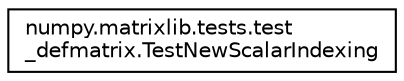 digraph "Graphical Class Hierarchy"
{
 // LATEX_PDF_SIZE
  edge [fontname="Helvetica",fontsize="10",labelfontname="Helvetica",labelfontsize="10"];
  node [fontname="Helvetica",fontsize="10",shape=record];
  rankdir="LR";
  Node0 [label="numpy.matrixlib.tests.test\l_defmatrix.TestNewScalarIndexing",height=0.2,width=0.4,color="black", fillcolor="white", style="filled",URL="$classnumpy_1_1matrixlib_1_1tests_1_1test__defmatrix_1_1TestNewScalarIndexing.html",tooltip=" "];
}
